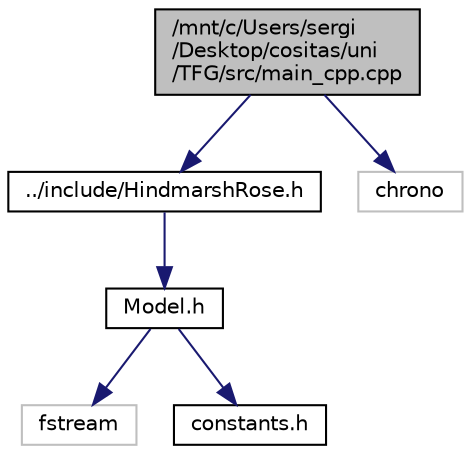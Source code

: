 digraph "/mnt/c/Users/sergi/Desktop/cositas/uni/TFG/src/main_cpp.cpp"
{
 // LATEX_PDF_SIZE
  edge [fontname="Helvetica",fontsize="10",labelfontname="Helvetica",labelfontsize="10"];
  node [fontname="Helvetica",fontsize="10",shape=record];
  Node1 [label="/mnt/c/Users/sergi\l/Desktop/cositas/uni\l/TFG/src/main_cpp.cpp",height=0.2,width=0.4,color="black", fillcolor="grey75", style="filled", fontcolor="black",tooltip="Main file for the execution of the Hindmarsh-Rose model in c++."];
  Node1 -> Node2 [color="midnightblue",fontsize="10",style="solid",fontname="Helvetica"];
  Node2 [label="../include/HindmarshRose.h",height=0.2,width=0.4,color="black", fillcolor="white", style="filled",URL="$HindmarshRose_8h.html",tooltip="Definition file for the Hindmarsh-Rose model class."];
  Node2 -> Node3 [color="midnightblue",fontsize="10",style="solid",fontname="Helvetica"];
  Node3 [label="Model.h",height=0.2,width=0.4,color="black", fillcolor="white", style="filled",URL="$Model_8h.html",tooltip="Definition file for the model class."];
  Node3 -> Node4 [color="midnightblue",fontsize="10",style="solid",fontname="Helvetica"];
  Node4 [label="fstream",height=0.2,width=0.4,color="grey75", fillcolor="white", style="filled",tooltip=" "];
  Node3 -> Node5 [color="midnightblue",fontsize="10",style="solid",fontname="Helvetica"];
  Node5 [label="constants.h",height=0.2,width=0.4,color="black", fillcolor="white", style="filled",URL="$constants_8h.html",tooltip="Definition file for constants used in the code."];
  Node1 -> Node6 [color="midnightblue",fontsize="10",style="solid",fontname="Helvetica"];
  Node6 [label="chrono",height=0.2,width=0.4,color="grey75", fillcolor="white", style="filled",tooltip=" "];
}
